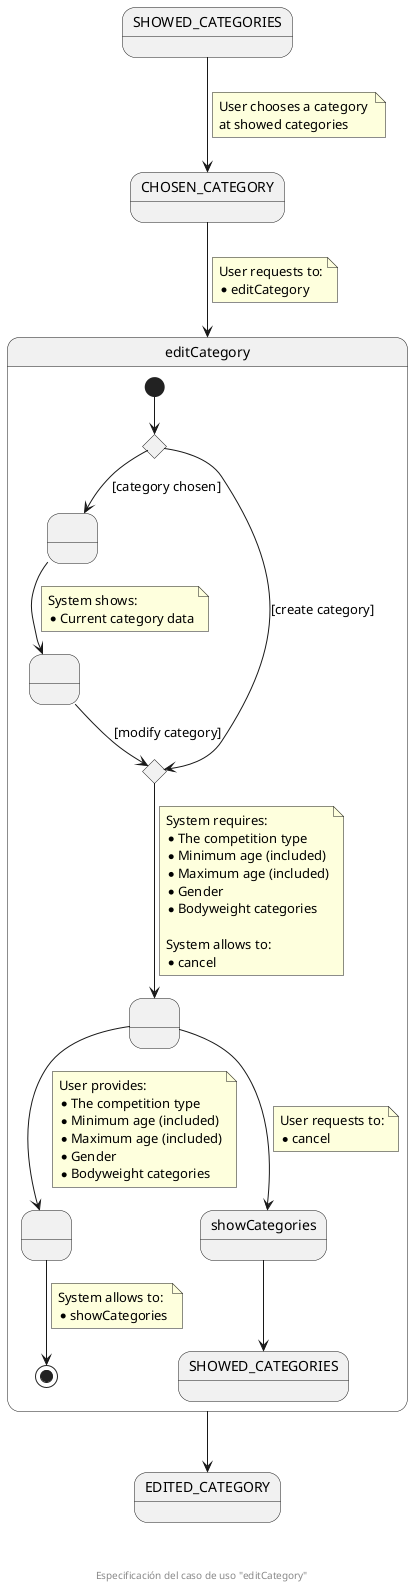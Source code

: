 @startuml
state SHOWED_CATEGORIES
state CHOSEN_CATEGORY
state editCategory {
  state createOrModifyCHC <<choice>>
  state " " as providedCategory
  state " " as showedData
  state createOrModifyCHC2 <<choice>>
  state " " as pendingData
  state " " as providedData
  [*] --> createOrModifyCHC
  createOrModifyCHC --> providedCategory : [category chosen]
  createOrModifyCHC --> createOrModifyCHC2 : [create category]
  providedCategory --> showedData
  note on link
    System shows:
    * Current category data
  end note
  showedData --> createOrModifyCHC2 : [modify category]
  createOrModifyCHC2 --> pendingData
  note on link
    System requires:
    * The competition type
    * Minimum age (included)
    * Maximum age (included)
    * Gender
    * Bodyweight categories

    System allows to:
    * cancel
  end note
  pendingData --> showCategories
  note on link
    User requests to:
    * cancel
  end note
  showCategories --> SHOWED_CATEGORIES_F
  pendingData --> providedData
  note on link
    User provides:
    * The competition type
    * Minimum age (included)
    * Maximum age (included)
    * Gender
    * Bodyweight categories
  end note
  providedData --> [*]
  note on link
    System allows to:
    * showCategories
  end note
}
state EDITED_CATEGORY
state showCategories
state "SHOWED_CATEGORIES" as SHOWED_CATEGORIES_F

SHOWED_CATEGORIES --> CHOSEN_CATEGORY
note on link
  User chooses a category 
  at showed categories
end note

CHOSEN_CATEGORY --> editCategory
note on link
  User requests to:
  * editCategory
end note

editCategory --> EDITED_CATEGORY

footer \n\n\n Especificación del caso de uso "editCategory"
@enduml

